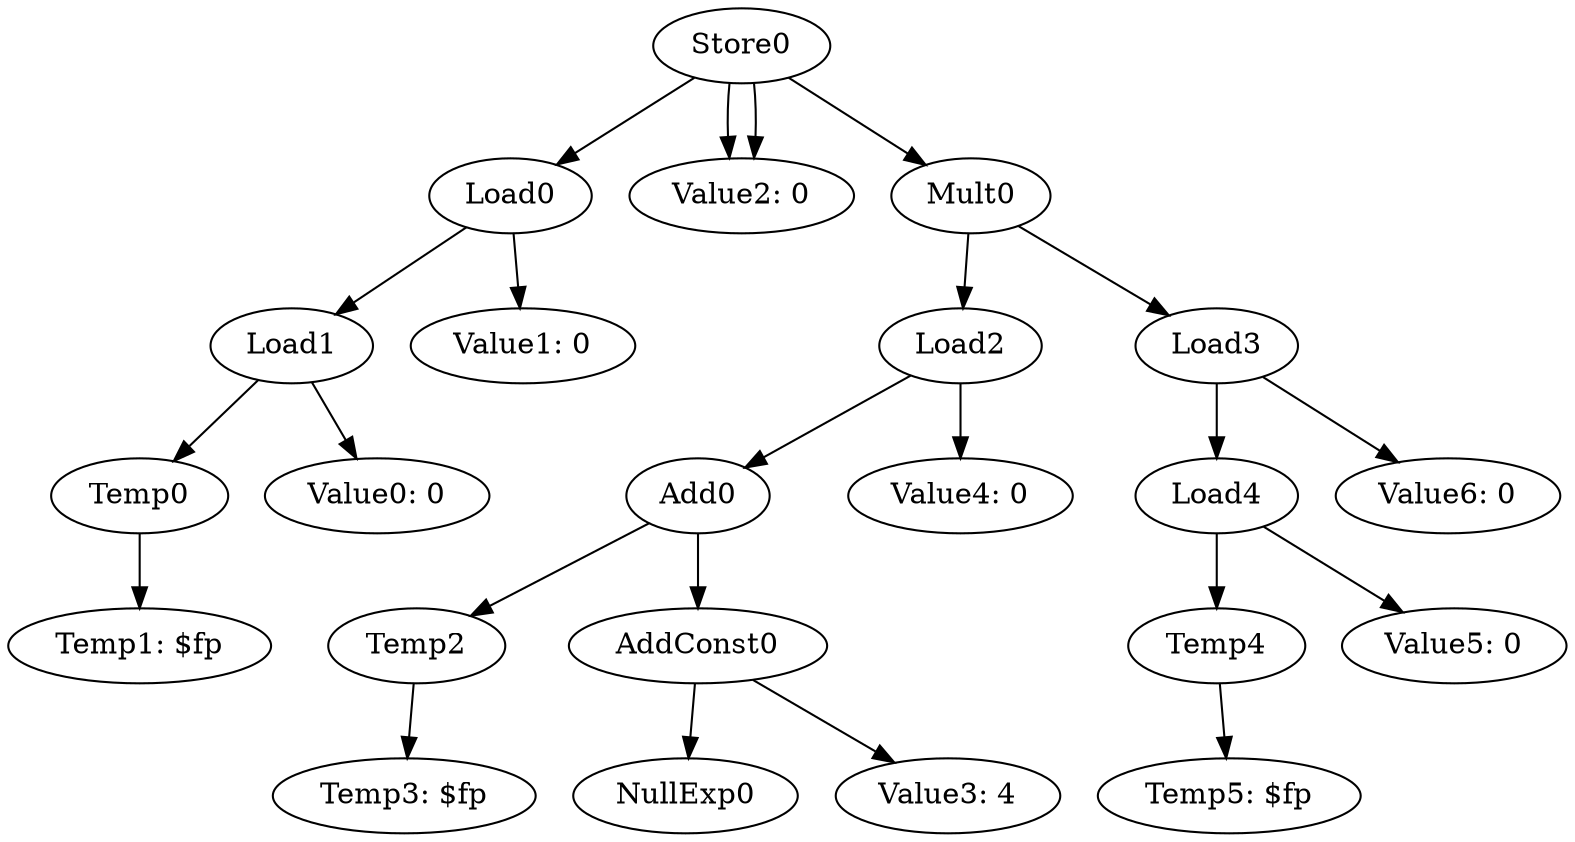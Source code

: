 digraph {
	ordering = out;
	Load3 -> Load4;
	Load3 -> "Value6: 0";
	Load4 -> Temp4;
	Load4 -> "Value5: 0";
	Store0 -> Load0;
	Store0 -> "Value2: 0";
	Store0 -> Mult0;
	Store0 -> "Value2: 0";
	Load0 -> Load1;
	Load0 -> "Value1: 0";
	Mult0 -> Load2;
	Mult0 -> Load3;
	Temp4 -> "Temp5: $fp";
	Temp0 -> "Temp1: $fp";
	Load1 -> Temp0;
	Load1 -> "Value0: 0";
	Temp2 -> "Temp3: $fp";
	Load2 -> Add0;
	Load2 -> "Value4: 0";
	Add0 -> Temp2;
	Add0 -> AddConst0;
	AddConst0 -> NullExp0;
	AddConst0 -> "Value3: 4";
}

